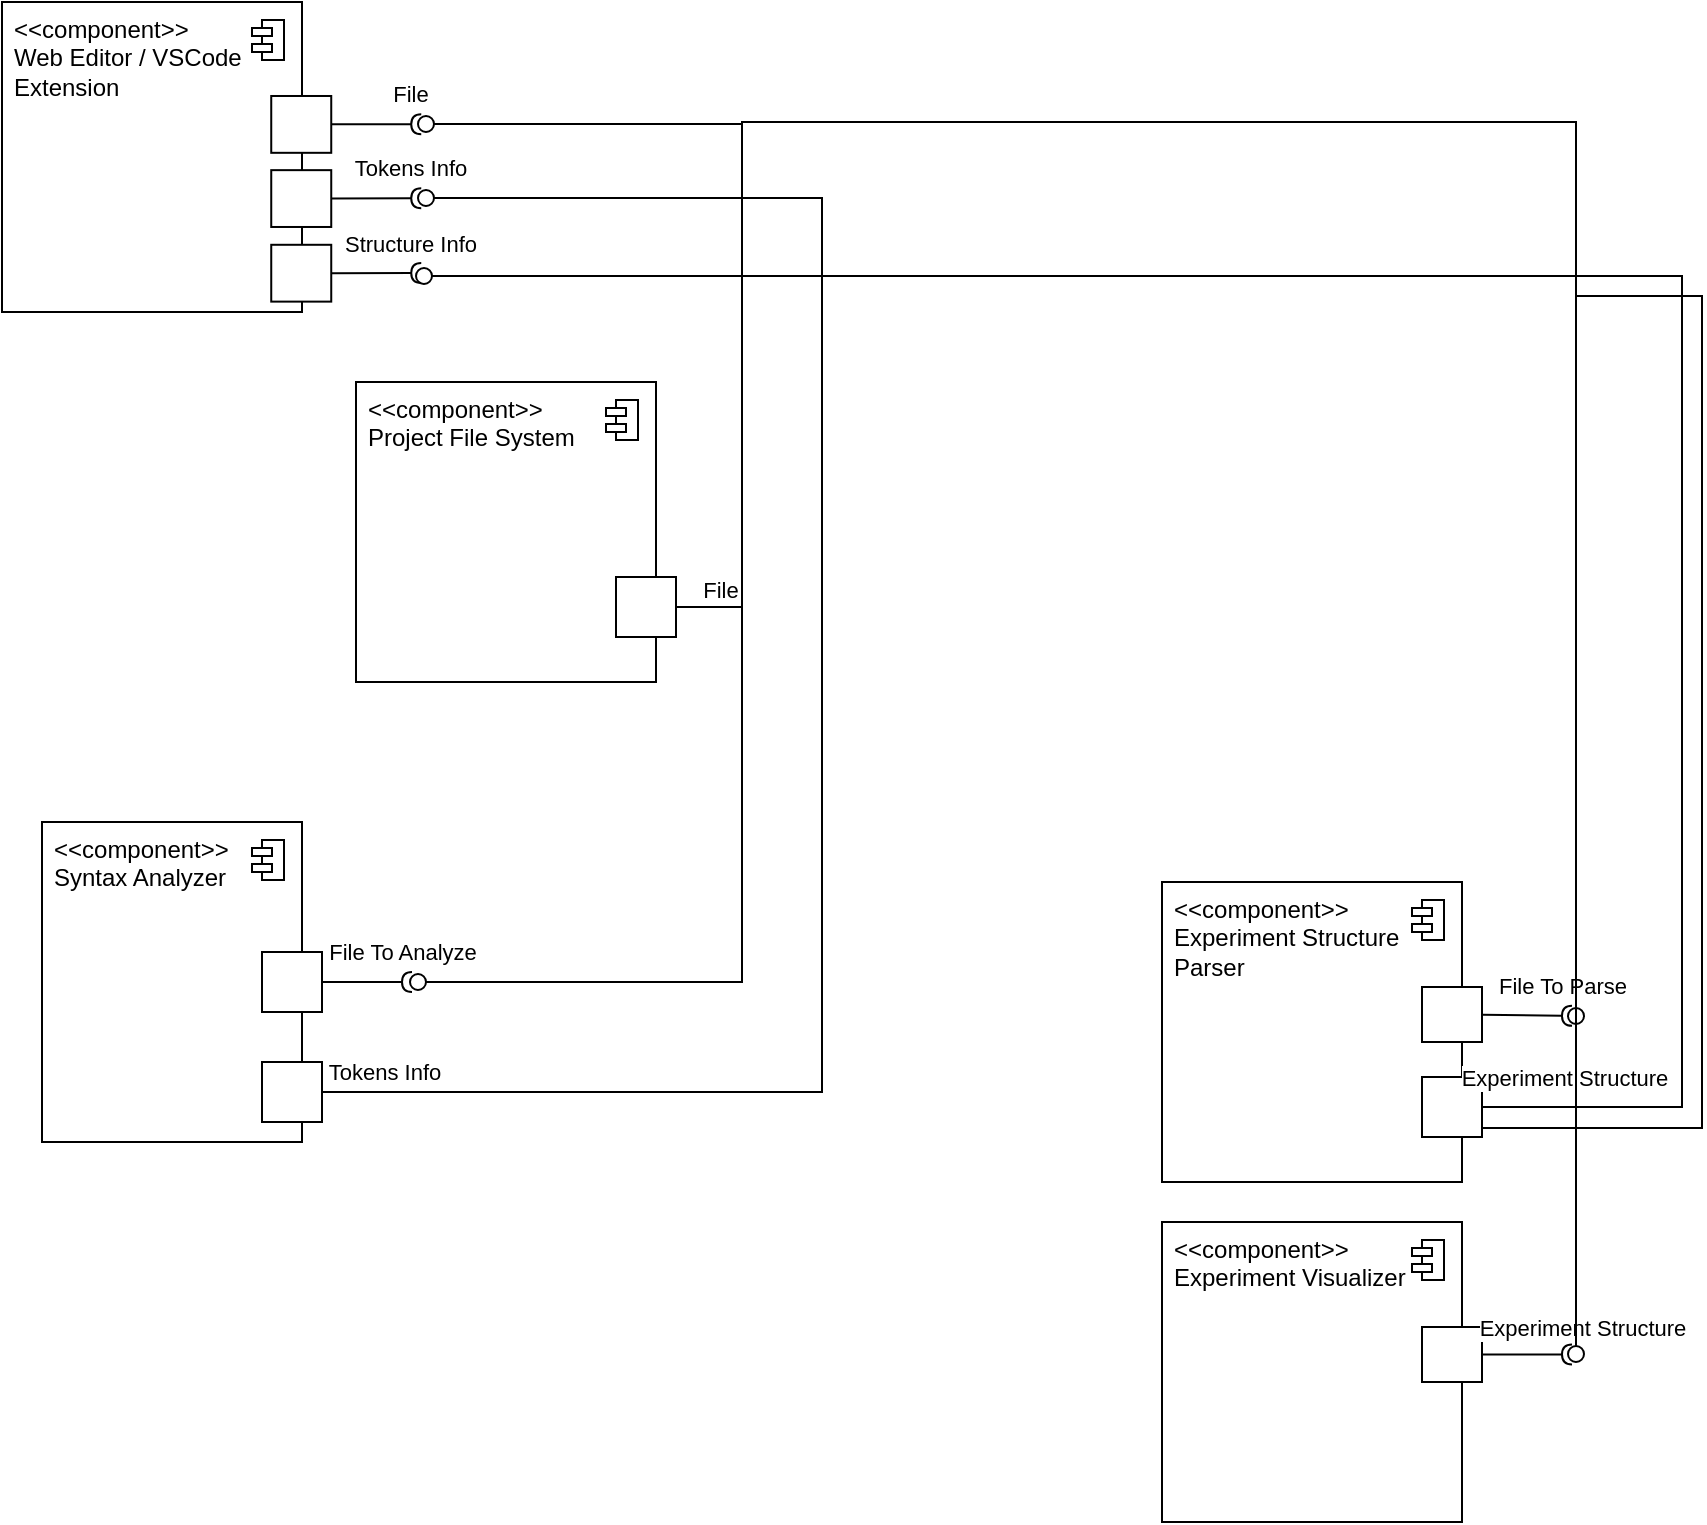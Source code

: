 <mxfile version="24.8.6" pages="2">
  <diagram name="Page-1" id="Rrq77-YBqYlY7ePWK9uO">
    <mxGraphModel grid="1" page="1" gridSize="10" guides="1" tooltips="1" connect="1" arrows="1" fold="1" pageScale="1" pageWidth="827" pageHeight="1169" math="0" shadow="0">
      <root>
        <mxCell id="0" />
        <mxCell id="1" parent="0" />
        <mxCell id="QbSMFWVIE9MtOS3FwXWx-2" value="&#xa;" style="fontStyle=1;align=center;verticalAlign=top;childLayout=stackLayout;horizontal=1;horizontalStack=0;resizeParent=1;resizeParentMax=0;resizeLast=0;marginBottom=0;container=0;" vertex="1" parent="1">
          <mxGeometry x="-570" y="220" width="130" height="160" as="geometry" />
        </mxCell>
        <mxCell id="QbSMFWVIE9MtOS3FwXWx-11" value="" style="html=1;rounded=0;" vertex="1" parent="1">
          <mxGeometry x="-460" y="285" width="30" height="30" as="geometry" />
        </mxCell>
        <mxCell id="QbSMFWVIE9MtOS3FwXWx-12" value="" style="endArrow=none;html=1;rounded=0;align=center;verticalAlign=top;endFill=0;labelBackgroundColor=none;endSize=2;" edge="1" parent="1" source="QbSMFWVIE9MtOS3FwXWx-11" target="QbSMFWVIE9MtOS3FwXWx-13">
          <mxGeometry relative="1" as="geometry" />
        </mxCell>
        <mxCell id="QbSMFWVIE9MtOS3FwXWx-17" value="File To Analyze" style="edgeLabel;html=1;align=center;verticalAlign=middle;resizable=0;points=[];" connectable="0" vertex="1" parent="QbSMFWVIE9MtOS3FwXWx-12">
          <mxGeometry x="-0.13" relative="1" as="geometry">
            <mxPoint x="22" y="-15" as="offset" />
          </mxGeometry>
        </mxCell>
        <mxCell id="QbSMFWVIE9MtOS3FwXWx-13" value="" style="shape=requiredInterface;html=1;fontSize=11;align=center;fillColor=none;points=[];aspect=fixed;resizable=0;verticalAlign=bottom;labelPosition=center;verticalLabelPosition=top;flipH=1;" vertex="1" parent="1">
          <mxGeometry x="-390" y="295" width="5" height="10" as="geometry" />
        </mxCell>
        <mxCell id="QbSMFWVIE9MtOS3FwXWx-14" value="" style="html=1;rounded=0;" vertex="1" parent="1">
          <mxGeometry x="-460" y="340" width="30" height="30" as="geometry" />
        </mxCell>
        <mxCell id="QbSMFWVIE9MtOS3FwXWx-15" value="" style="endArrow=none;html=1;rounded=0;align=center;verticalAlign=top;endFill=0;labelBackgroundColor=none;endSize=2;edgeStyle=orthogonalEdgeStyle;" edge="1" parent="1" source="QbSMFWVIE9MtOS3FwXWx-14" target="QbSMFWVIE9MtOS3FwXWx-16">
          <mxGeometry relative="1" as="geometry">
            <Array as="points">
              <mxPoint x="-180" y="355" />
              <mxPoint x="-180" y="-92" />
            </Array>
          </mxGeometry>
        </mxCell>
        <mxCell id="QbSMFWVIE9MtOS3FwXWx-16" value="" style="ellipse;html=1;fontSize=11;align=center;fillColor=none;points=[];aspect=fixed;resizable=0;verticalAlign=bottom;labelPosition=center;verticalLabelPosition=top;flipH=1;" vertex="1" parent="1">
          <mxGeometry x="-382" y="-96" width="8" height="8" as="geometry" />
        </mxCell>
        <mxCell id="QbSMFWVIE9MtOS3FwXWx-18" value="Tokens Info" style="edgeLabel;html=1;align=center;verticalAlign=middle;resizable=0;points=[];" connectable="0" vertex="1" parent="1">
          <mxGeometry x="-390.001" y="285" as="geometry">
            <mxPoint x="-9" y="60" as="offset" />
          </mxGeometry>
        </mxCell>
        <mxCell id="QbSMFWVIE9MtOS3FwXWx-3" value="&amp;lt;&amp;lt;component&amp;gt;&amp;gt;&lt;div&gt;Syntax Analyzer&lt;/div&gt;" style="html=1;align=left;spacingLeft=4;verticalAlign=top;strokeColor=none;fillColor=none;whiteSpace=wrap;" vertex="1" parent="1">
          <mxGeometry x="-570" y="220" width="130" height="40" as="geometry" />
        </mxCell>
        <mxCell id="QbSMFWVIE9MtOS3FwXWx-4" value="" style="shape=module;jettyWidth=10;jettyHeight=4;" vertex="1" parent="QbSMFWVIE9MtOS3FwXWx-3">
          <mxGeometry x="1" width="16" height="20" relative="1" as="geometry">
            <mxPoint x="-25" y="9" as="offset" />
          </mxGeometry>
        </mxCell>
        <mxCell id="QbSMFWVIE9MtOS3FwXWx-31" value="" style="group" connectable="0" vertex="1" parent="1">
          <mxGeometry x="-10" y="250" width="209.619" height="150" as="geometry" />
        </mxCell>
        <mxCell id="QbSMFWVIE9MtOS3FwXWx-20" value="&#xa;" style="fontStyle=1;align=center;verticalAlign=top;childLayout=stackLayout;horizontal=1;horizontalStack=0;resizeParent=1;resizeParentMax=0;resizeLast=0;marginBottom=0;container=0;" vertex="1" parent="QbSMFWVIE9MtOS3FwXWx-31">
          <mxGeometry width="150" height="150" as="geometry" />
        </mxCell>
        <mxCell id="QbSMFWVIE9MtOS3FwXWx-29" value="&amp;lt;&amp;lt;component&amp;gt;&amp;gt;&lt;div&gt;Experiment Structure Parser&amp;nbsp;&lt;/div&gt;" style="html=1;align=left;spacingLeft=4;verticalAlign=top;strokeColor=none;fillColor=none;whiteSpace=wrap;" vertex="1" parent="QbSMFWVIE9MtOS3FwXWx-31">
          <mxGeometry width="150" height="37.5" as="geometry" />
        </mxCell>
        <mxCell id="QbSMFWVIE9MtOS3FwXWx-30" value="" style="shape=module;jettyWidth=10;jettyHeight=4;" vertex="1" parent="QbSMFWVIE9MtOS3FwXWx-29">
          <mxGeometry x="1" width="16" height="20" relative="1" as="geometry">
            <mxPoint x="-25" y="9" as="offset" />
          </mxGeometry>
        </mxCell>
        <mxCell id="QbSMFWVIE9MtOS3FwXWx-21" value="" style="html=1;rounded=0;" vertex="1" parent="QbSMFWVIE9MtOS3FwXWx-31">
          <mxGeometry x="130" y="52.5" width="30" height="27.5" as="geometry" />
        </mxCell>
        <mxCell id="QbSMFWVIE9MtOS3FwXWx-25" value="" style="html=1;rounded=0;" vertex="1" parent="QbSMFWVIE9MtOS3FwXWx-31">
          <mxGeometry x="130" y="97.5" width="30" height="30" as="geometry" />
        </mxCell>
        <mxCell id="QbSMFWVIE9MtOS3FwXWx-28" value="Experiment Structure" style="edgeLabel;html=1;align=center;verticalAlign=middle;resizable=0;points=[];" connectable="0" vertex="1" parent="QbSMFWVIE9MtOS3FwXWx-31">
          <mxGeometry x="209.619" y="37.5" as="geometry">
            <mxPoint x="-9" y="60" as="offset" />
          </mxGeometry>
        </mxCell>
        <mxCell id="QbSMFWVIE9MtOS3FwXWx-22" value="" style="endArrow=none;html=1;rounded=0;align=center;verticalAlign=top;endFill=0;labelBackgroundColor=none;endSize=2;" edge="1" parent="1" source="QbSMFWVIE9MtOS3FwXWx-21" target="QbSMFWVIE9MtOS3FwXWx-24">
          <mxGeometry relative="1" as="geometry" />
        </mxCell>
        <mxCell id="QbSMFWVIE9MtOS3FwXWx-23" value="File To Parse" style="edgeLabel;html=1;align=center;verticalAlign=middle;resizable=0;points=[];" connectable="0" vertex="1" parent="QbSMFWVIE9MtOS3FwXWx-22">
          <mxGeometry x="-0.13" relative="1" as="geometry">
            <mxPoint x="22" y="-15" as="offset" />
          </mxGeometry>
        </mxCell>
        <mxCell id="QbSMFWVIE9MtOS3FwXWx-24" value="" style="shape=requiredInterface;html=1;fontSize=11;align=center;fillColor=none;points=[];aspect=fixed;resizable=0;verticalAlign=bottom;labelPosition=center;verticalLabelPosition=top;flipH=1;" vertex="1" parent="1">
          <mxGeometry x="190" y="311.91" width="5" height="10" as="geometry" />
        </mxCell>
        <mxCell id="QbSMFWVIE9MtOS3FwXWx-32" value="" style="group" connectable="0" vertex="1" parent="1">
          <mxGeometry x="-413" width="209.619" height="150" as="geometry" />
        </mxCell>
        <mxCell id="QbSMFWVIE9MtOS3FwXWx-33" value="&#xa;" style="fontStyle=1;align=center;verticalAlign=top;childLayout=stackLayout;horizontal=1;horizontalStack=0;resizeParent=1;resizeParentMax=0;resizeLast=0;marginBottom=0;container=0;" vertex="1" parent="QbSMFWVIE9MtOS3FwXWx-32">
          <mxGeometry width="150" height="150" as="geometry" />
        </mxCell>
        <mxCell id="QbSMFWVIE9MtOS3FwXWx-34" value="&amp;lt;&amp;lt;component&amp;gt;&amp;gt;&lt;div&gt;Project File System&amp;nbsp;&lt;/div&gt;" style="html=1;align=left;spacingLeft=4;verticalAlign=top;strokeColor=none;fillColor=none;whiteSpace=wrap;" vertex="1" parent="QbSMFWVIE9MtOS3FwXWx-32">
          <mxGeometry width="150" height="37.5" as="geometry" />
        </mxCell>
        <mxCell id="QbSMFWVIE9MtOS3FwXWx-35" value="" style="shape=module;jettyWidth=10;jettyHeight=4;" vertex="1" parent="QbSMFWVIE9MtOS3FwXWx-34">
          <mxGeometry x="1" width="16" height="20" relative="1" as="geometry">
            <mxPoint x="-25" y="9" as="offset" />
          </mxGeometry>
        </mxCell>
        <mxCell id="QbSMFWVIE9MtOS3FwXWx-37" value="" style="html=1;rounded=0;" vertex="1" parent="QbSMFWVIE9MtOS3FwXWx-32">
          <mxGeometry x="130" y="97.5" width="30" height="30" as="geometry" />
        </mxCell>
        <mxCell id="QbSMFWVIE9MtOS3FwXWx-38" value="File" style="edgeLabel;html=1;align=center;verticalAlign=middle;resizable=0;points=[];" connectable="0" vertex="1" parent="QbSMFWVIE9MtOS3FwXWx-32">
          <mxGeometry x="209.619" y="37.5" as="geometry">
            <mxPoint x="-28" y="66" as="offset" />
          </mxGeometry>
        </mxCell>
        <mxCell id="QbSMFWVIE9MtOS3FwXWx-39" value="" style="ellipse;html=1;fontSize=11;align=center;fillColor=none;points=[];aspect=fixed;resizable=0;verticalAlign=bottom;labelPosition=center;verticalLabelPosition=top;flipH=1;" vertex="1" parent="1">
          <mxGeometry x="-386" y="296" width="8" height="8" as="geometry" />
        </mxCell>
        <mxCell id="QbSMFWVIE9MtOS3FwXWx-40" value="" style="endArrow=none;html=1;rounded=0;align=center;verticalAlign=top;endFill=0;labelBackgroundColor=none;endSize=2;edgeStyle=orthogonalEdgeStyle;" edge="1" parent="1" source="QbSMFWVIE9MtOS3FwXWx-37" target="QbSMFWVIE9MtOS3FwXWx-39">
          <mxGeometry relative="1" as="geometry">
            <Array as="points">
              <mxPoint x="-220" y="113" />
              <mxPoint x="-220" y="300" />
            </Array>
          </mxGeometry>
        </mxCell>
        <mxCell id="QbSMFWVIE9MtOS3FwXWx-44" value="" style="group" connectable="0" vertex="1" parent="1">
          <mxGeometry x="-590" y="-160" width="209.62" height="155" as="geometry" />
        </mxCell>
        <mxCell id="QbSMFWVIE9MtOS3FwXWx-45" value="&#xa;" style="fontStyle=1;align=center;verticalAlign=top;childLayout=stackLayout;horizontal=1;horizontalStack=0;resizeParent=1;resizeParentMax=0;resizeLast=0;marginBottom=0;container=0;" vertex="1" parent="QbSMFWVIE9MtOS3FwXWx-44">
          <mxGeometry y="-30" width="150" height="155.0" as="geometry" />
        </mxCell>
        <mxCell id="QbSMFWVIE9MtOS3FwXWx-46" value="&amp;lt;&amp;lt;component&amp;gt;&amp;gt;&lt;div&gt;Web Editor / VSCode Extension&amp;nbsp;&lt;/div&gt;" style="html=1;align=left;spacingLeft=4;verticalAlign=top;strokeColor=none;fillColor=none;whiteSpace=wrap;" vertex="1" parent="QbSMFWVIE9MtOS3FwXWx-44">
          <mxGeometry y="-30" width="150" height="38.75" as="geometry" />
        </mxCell>
        <mxCell id="QbSMFWVIE9MtOS3FwXWx-47" value="" style="shape=module;jettyWidth=10;jettyHeight=4;" vertex="1" parent="QbSMFWVIE9MtOS3FwXWx-46">
          <mxGeometry x="1" width="16" height="20" relative="1" as="geometry">
            <mxPoint x="-25" y="9" as="offset" />
          </mxGeometry>
        </mxCell>
        <mxCell id="QbSMFWVIE9MtOS3FwXWx-54" value="" style="html=1;rounded=0;" vertex="1" parent="QbSMFWVIE9MtOS3FwXWx-44">
          <mxGeometry x="134.62" y="16.997" width="30" height="28.417" as="geometry" />
        </mxCell>
        <mxCell id="QbSMFWVIE9MtOS3FwXWx-55" value="" style="endArrow=none;html=1;rounded=0;align=center;verticalAlign=top;endFill=0;labelBackgroundColor=none;endSize=2;" edge="1" parent="QbSMFWVIE9MtOS3FwXWx-44" source="QbSMFWVIE9MtOS3FwXWx-54" target="QbSMFWVIE9MtOS3FwXWx-57">
          <mxGeometry relative="1" as="geometry" />
        </mxCell>
        <mxCell id="QbSMFWVIE9MtOS3FwXWx-56" value="File" style="edgeLabel;html=1;align=center;verticalAlign=middle;resizable=0;points=[];" connectable="0" vertex="1" parent="QbSMFWVIE9MtOS3FwXWx-55">
          <mxGeometry x="-0.13" relative="1" as="geometry">
            <mxPoint x="22" y="-15" as="offset" />
          </mxGeometry>
        </mxCell>
        <mxCell id="QbSMFWVIE9MtOS3FwXWx-57" value="" style="shape=requiredInterface;html=1;fontSize=11;align=center;fillColor=none;points=[];aspect=fixed;resizable=0;verticalAlign=bottom;labelPosition=center;verticalLabelPosition=top;flipH=1;" vertex="1" parent="QbSMFWVIE9MtOS3FwXWx-44">
          <mxGeometry x="204.62" y="26.08" width="5" height="10" as="geometry" />
        </mxCell>
        <mxCell id="QbSMFWVIE9MtOS3FwXWx-61" value="" style="html=1;rounded=0;" vertex="1" parent="QbSMFWVIE9MtOS3FwXWx-44">
          <mxGeometry x="134.62" y="54.073" width="30" height="28.417" as="geometry" />
        </mxCell>
        <mxCell id="QbSMFWVIE9MtOS3FwXWx-62" value="" style="endArrow=none;html=1;rounded=0;align=center;verticalAlign=top;endFill=0;labelBackgroundColor=none;endSize=2;" edge="1" parent="QbSMFWVIE9MtOS3FwXWx-44" source="QbSMFWVIE9MtOS3FwXWx-61" target="QbSMFWVIE9MtOS3FwXWx-64">
          <mxGeometry relative="1" as="geometry" />
        </mxCell>
        <mxCell id="QbSMFWVIE9MtOS3FwXWx-63" value="Tokens Info" style="edgeLabel;html=1;align=center;verticalAlign=middle;resizable=0;points=[];" connectable="0" vertex="1" parent="QbSMFWVIE9MtOS3FwXWx-62">
          <mxGeometry x="-0.13" relative="1" as="geometry">
            <mxPoint x="22" y="-15" as="offset" />
          </mxGeometry>
        </mxCell>
        <mxCell id="QbSMFWVIE9MtOS3FwXWx-64" value="" style="shape=requiredInterface;html=1;fontSize=11;align=center;fillColor=none;points=[];aspect=fixed;resizable=0;verticalAlign=bottom;labelPosition=center;verticalLabelPosition=top;flipH=1;" vertex="1" parent="QbSMFWVIE9MtOS3FwXWx-44">
          <mxGeometry x="204.62" y="63.156" width="5" height="10" as="geometry" />
        </mxCell>
        <mxCell id="QbSMFWVIE9MtOS3FwXWx-65" value="" style="html=1;rounded=0;" vertex="1" parent="QbSMFWVIE9MtOS3FwXWx-44">
          <mxGeometry x="134.62" y="91.397" width="30" height="28.417" as="geometry" />
        </mxCell>
        <mxCell id="QbSMFWVIE9MtOS3FwXWx-66" value="" style="endArrow=none;html=1;rounded=0;align=center;verticalAlign=top;endFill=0;labelBackgroundColor=none;endSize=2;" edge="1" parent="QbSMFWVIE9MtOS3FwXWx-44" source="QbSMFWVIE9MtOS3FwXWx-65" target="QbSMFWVIE9MtOS3FwXWx-68">
          <mxGeometry relative="1" as="geometry" />
        </mxCell>
        <mxCell id="QbSMFWVIE9MtOS3FwXWx-67" value="Structure Info" style="edgeLabel;html=1;align=center;verticalAlign=middle;resizable=0;points=[];" connectable="0" vertex="1" parent="QbSMFWVIE9MtOS3FwXWx-66">
          <mxGeometry x="-0.13" relative="1" as="geometry">
            <mxPoint x="22" y="-15" as="offset" />
          </mxGeometry>
        </mxCell>
        <mxCell id="QbSMFWVIE9MtOS3FwXWx-68" value="" style="shape=requiredInterface;html=1;fontSize=11;align=center;fillColor=none;points=[];aspect=fixed;resizable=0;verticalAlign=bottom;labelPosition=center;verticalLabelPosition=top;flipH=1;" vertex="1" parent="QbSMFWVIE9MtOS3FwXWx-44">
          <mxGeometry x="204.62" y="100.48" width="5" height="10" as="geometry" />
        </mxCell>
        <mxCell id="QbSMFWVIE9MtOS3FwXWx-70" value="" style="ellipse;html=1;fontSize=11;align=center;fillColor=none;points=[];aspect=fixed;resizable=0;verticalAlign=bottom;labelPosition=center;verticalLabelPosition=top;flipH=1;" vertex="1" parent="1">
          <mxGeometry x="-382" y="-133" width="8" height="8" as="geometry" />
        </mxCell>
        <mxCell id="QbSMFWVIE9MtOS3FwXWx-71" value="" style="endArrow=none;html=1;rounded=0;align=center;verticalAlign=top;endFill=0;labelBackgroundColor=none;endSize=2;edgeStyle=orthogonalEdgeStyle;exitX=1;exitY=0.5;exitDx=0;exitDy=0;" edge="1" parent="1" source="QbSMFWVIE9MtOS3FwXWx-37" target="QbSMFWVIE9MtOS3FwXWx-70">
          <mxGeometry relative="1" as="geometry">
            <mxPoint x="-243" y="123" as="sourcePoint" />
            <Array as="points">
              <mxPoint x="-220" y="113" />
              <mxPoint x="-220" y="-129" />
            </Array>
          </mxGeometry>
        </mxCell>
        <mxCell id="QbSMFWVIE9MtOS3FwXWx-72" value="" style="ellipse;html=1;fontSize=11;align=center;fillColor=none;points=[];aspect=fixed;resizable=0;verticalAlign=bottom;labelPosition=center;verticalLabelPosition=top;flipH=1;" vertex="1" parent="1">
          <mxGeometry x="193" y="313" width="8" height="8" as="geometry" />
        </mxCell>
        <mxCell id="QbSMFWVIE9MtOS3FwXWx-73" value="" style="endArrow=none;html=1;rounded=0;align=center;verticalAlign=top;endFill=0;labelBackgroundColor=none;endSize=2;edgeStyle=orthogonalEdgeStyle;exitX=1;exitY=0.5;exitDx=0;exitDy=0;" edge="1" parent="1" source="QbSMFWVIE9MtOS3FwXWx-37" target="QbSMFWVIE9MtOS3FwXWx-72">
          <mxGeometry relative="1" as="geometry">
            <mxPoint x="-243" y="123" as="sourcePoint" />
            <Array as="points">
              <mxPoint x="-220" y="113" />
              <mxPoint x="-220" y="-130" />
              <mxPoint x="197" y="-130" />
            </Array>
          </mxGeometry>
        </mxCell>
        <mxCell id="QbSMFWVIE9MtOS3FwXWx-27" value="" style="ellipse;html=1;fontSize=11;align=center;fillColor=none;points=[];aspect=fixed;resizable=0;verticalAlign=bottom;labelPosition=center;verticalLabelPosition=top;flipH=1;" vertex="1" parent="1">
          <mxGeometry x="-383" y="-57" width="8" height="8" as="geometry" />
        </mxCell>
        <mxCell id="QbSMFWVIE9MtOS3FwXWx-26" value="" style="endArrow=none;html=1;rounded=0;align=center;verticalAlign=top;endFill=0;labelBackgroundColor=none;endSize=2;edgeStyle=orthogonalEdgeStyle;" edge="1" parent="1" source="QbSMFWVIE9MtOS3FwXWx-25" target="QbSMFWVIE9MtOS3FwXWx-27">
          <mxGeometry relative="1" as="geometry">
            <Array as="points">
              <mxPoint x="250" y="363" />
              <mxPoint x="250" y="-53" />
            </Array>
          </mxGeometry>
        </mxCell>
        <mxCell id="QbSMFWVIE9MtOS3FwXWx-74" value="" style="group" connectable="0" vertex="1" parent="1">
          <mxGeometry x="-10" y="420" width="209.619" height="150" as="geometry" />
        </mxCell>
        <mxCell id="QbSMFWVIE9MtOS3FwXWx-75" value="&#xa;" style="fontStyle=1;align=center;verticalAlign=top;childLayout=stackLayout;horizontal=1;horizontalStack=0;resizeParent=1;resizeParentMax=0;resizeLast=0;marginBottom=0;container=0;" vertex="1" parent="QbSMFWVIE9MtOS3FwXWx-74">
          <mxGeometry width="150" height="150" as="geometry" />
        </mxCell>
        <mxCell id="QbSMFWVIE9MtOS3FwXWx-76" value="&amp;lt;&amp;lt;component&amp;gt;&amp;gt;&lt;div&gt;Experiment Visualizer&lt;/div&gt;" style="html=1;align=left;spacingLeft=4;verticalAlign=top;strokeColor=none;fillColor=none;whiteSpace=wrap;" vertex="1" parent="QbSMFWVIE9MtOS3FwXWx-74">
          <mxGeometry width="150" height="37.5" as="geometry" />
        </mxCell>
        <mxCell id="QbSMFWVIE9MtOS3FwXWx-77" value="" style="shape=module;jettyWidth=10;jettyHeight=4;" vertex="1" parent="QbSMFWVIE9MtOS3FwXWx-76">
          <mxGeometry x="1" width="16" height="20" relative="1" as="geometry">
            <mxPoint x="-25" y="9" as="offset" />
          </mxGeometry>
        </mxCell>
        <mxCell id="QbSMFWVIE9MtOS3FwXWx-78" value="" style="html=1;rounded=0;" vertex="1" parent="QbSMFWVIE9MtOS3FwXWx-74">
          <mxGeometry x="130" y="52.5" width="30" height="27.5" as="geometry" />
        </mxCell>
        <mxCell id="QbSMFWVIE9MtOS3FwXWx-81" value="" style="endArrow=none;html=1;rounded=0;align=center;verticalAlign=top;endFill=0;labelBackgroundColor=none;endSize=2;" edge="1" parent="QbSMFWVIE9MtOS3FwXWx-74" source="QbSMFWVIE9MtOS3FwXWx-78" target="QbSMFWVIE9MtOS3FwXWx-83">
          <mxGeometry relative="1" as="geometry">
            <mxPoint x="160" y="65.34" as="sourcePoint" />
          </mxGeometry>
        </mxCell>
        <mxCell id="QbSMFWVIE9MtOS3FwXWx-82" value="Experiment Structure" style="edgeLabel;html=1;align=center;verticalAlign=middle;resizable=0;points=[];" connectable="0" vertex="1" parent="QbSMFWVIE9MtOS3FwXWx-81">
          <mxGeometry x="-0.13" relative="1" as="geometry">
            <mxPoint x="32" y="-14" as="offset" />
          </mxGeometry>
        </mxCell>
        <mxCell id="QbSMFWVIE9MtOS3FwXWx-83" value="" style="shape=requiredInterface;html=1;fontSize=11;align=center;fillColor=none;points=[];aspect=fixed;resizable=0;verticalAlign=bottom;labelPosition=center;verticalLabelPosition=top;flipH=1;" vertex="1" parent="QbSMFWVIE9MtOS3FwXWx-74">
          <mxGeometry x="200" y="61.25" width="5" height="10" as="geometry" />
        </mxCell>
        <mxCell id="QbSMFWVIE9MtOS3FwXWx-84" value="" style="ellipse;html=1;fontSize=11;align=center;fillColor=none;points=[];aspect=fixed;resizable=0;verticalAlign=bottom;labelPosition=center;verticalLabelPosition=top;flipH=1;" vertex="1" parent="1">
          <mxGeometry x="193" y="482" width="8" height="8" as="geometry" />
        </mxCell>
        <mxCell id="QbSMFWVIE9MtOS3FwXWx-85" value="" style="endArrow=none;html=1;rounded=0;align=center;verticalAlign=top;endFill=0;labelBackgroundColor=none;endSize=2;edgeStyle=orthogonalEdgeStyle;" edge="1" parent="1" target="QbSMFWVIE9MtOS3FwXWx-84">
          <mxGeometry relative="1" as="geometry">
            <mxPoint x="150" y="373" as="sourcePoint" />
            <Array as="points">
              <mxPoint x="260" y="373" />
              <mxPoint x="260" y="-43" />
            </Array>
          </mxGeometry>
        </mxCell>
      </root>
    </mxGraphModel>
  </diagram>
  <diagram id="zKuhnS_NtwGqR-aXhIov" name="Visualizer">
    <mxGraphModel grid="1" page="1" gridSize="10" guides="1" tooltips="1" connect="1" arrows="1" fold="1" pageScale="1" pageWidth="827" pageHeight="1169" math="0" shadow="0">
      <root>
        <mxCell id="0" />
        <mxCell id="1" parent="0" />
        <mxCell id="vsata64DA0H3vXPAh8gc-12" value="" style="group" connectable="0" vertex="1" parent="1">
          <mxGeometry x="309" y="-980" width="209.619" height="150" as="geometry" />
        </mxCell>
        <mxCell id="vsata64DA0H3vXPAh8gc-13" value="&#xa;" style="fontStyle=1;align=center;verticalAlign=top;childLayout=stackLayout;horizontal=1;horizontalStack=0;resizeParent=1;resizeParentMax=0;resizeLast=0;marginBottom=0;container=0;" vertex="1" parent="vsata64DA0H3vXPAh8gc-12">
          <mxGeometry width="150" height="150" as="geometry" />
        </mxCell>
        <mxCell id="vsata64DA0H3vXPAh8gc-14" value="&amp;lt;&amp;lt;component&amp;gt;&amp;gt;&lt;div&gt;Experiment Structure Parser&amp;nbsp;&lt;/div&gt;" style="html=1;align=left;spacingLeft=4;verticalAlign=top;strokeColor=none;fillColor=none;whiteSpace=wrap;" vertex="1" parent="vsata64DA0H3vXPAh8gc-12">
          <mxGeometry width="150" height="37.5" as="geometry" />
        </mxCell>
        <mxCell id="vsata64DA0H3vXPAh8gc-15" value="" style="shape=module;jettyWidth=10;jettyHeight=4;" vertex="1" parent="vsata64DA0H3vXPAh8gc-14">
          <mxGeometry x="1" width="16" height="20" relative="1" as="geometry">
            <mxPoint x="-25" y="9" as="offset" />
          </mxGeometry>
        </mxCell>
        <mxCell id="vsata64DA0H3vXPAh8gc-16" value="" style="html=1;rounded=0;" vertex="1" parent="vsata64DA0H3vXPAh8gc-12">
          <mxGeometry x="130" y="52.5" width="30" height="27.5" as="geometry" />
        </mxCell>
        <mxCell id="vsata64DA0H3vXPAh8gc-17" value="" style="html=1;rounded=0;" vertex="1" parent="vsata64DA0H3vXPAh8gc-12">
          <mxGeometry x="130" y="97.5" width="30" height="30" as="geometry" />
        </mxCell>
        <mxCell id="vsata64DA0H3vXPAh8gc-19" value="" style="endArrow=none;html=1;rounded=0;align=center;verticalAlign=top;endFill=0;labelBackgroundColor=none;endSize=2;" edge="1" parent="1" source="vsata64DA0H3vXPAh8gc-16" target="vsata64DA0H3vXPAh8gc-21">
          <mxGeometry relative="1" as="geometry" />
        </mxCell>
        <mxCell id="vsata64DA0H3vXPAh8gc-20" value="File To Parse" style="edgeLabel;html=1;align=center;verticalAlign=middle;resizable=0;points=[];" connectable="0" vertex="1" parent="vsata64DA0H3vXPAh8gc-19">
          <mxGeometry x="-0.13" relative="1" as="geometry">
            <mxPoint x="22" y="-15" as="offset" />
          </mxGeometry>
        </mxCell>
        <mxCell id="vsata64DA0H3vXPAh8gc-21" value="" style="shape=requiredInterface;html=1;fontSize=11;align=center;fillColor=none;points=[];aspect=fixed;resizable=0;verticalAlign=bottom;labelPosition=center;verticalLabelPosition=top;flipH=1;" vertex="1" parent="1">
          <mxGeometry x="529" y="-918.09" width="5" height="10" as="geometry" />
        </mxCell>
        <mxCell id="vsata64DA0H3vXPAh8gc-30" value="" style="group" connectable="0" vertex="1" parent="1">
          <mxGeometry x="239" y="-1130" width="212.12" height="155" as="geometry" />
        </mxCell>
        <mxCell id="vsata64DA0H3vXPAh8gc-31" value="&#xa;" style="fontStyle=1;align=center;verticalAlign=top;childLayout=stackLayout;horizontal=1;horizontalStack=0;resizeParent=1;resizeParentMax=0;resizeLast=0;marginBottom=0;container=0;" vertex="1" parent="vsata64DA0H3vXPAh8gc-30">
          <mxGeometry y="-30" width="150" height="155.0" as="geometry" />
        </mxCell>
        <mxCell id="vsata64DA0H3vXPAh8gc-32" value="&amp;lt;&amp;lt;component&amp;gt;&amp;gt;&lt;div&gt;Web Editor / VSCode Extension&amp;nbsp;&lt;/div&gt;" style="html=1;align=left;spacingLeft=4;verticalAlign=top;strokeColor=none;fillColor=none;whiteSpace=wrap;" vertex="1" parent="vsata64DA0H3vXPAh8gc-30">
          <mxGeometry y="-30" width="150" height="38.75" as="geometry" />
        </mxCell>
        <mxCell id="vsata64DA0H3vXPAh8gc-33" value="" style="shape=module;jettyWidth=10;jettyHeight=4;" vertex="1" parent="vsata64DA0H3vXPAh8gc-32">
          <mxGeometry x="1" width="16" height="20" relative="1" as="geometry">
            <mxPoint x="-25" y="9" as="offset" />
          </mxGeometry>
        </mxCell>
        <mxCell id="vsata64DA0H3vXPAh8gc-34" value="" style="html=1;rounded=0;" vertex="1" parent="vsata64DA0H3vXPAh8gc-30">
          <mxGeometry x="134.62" y="16.997" width="30" height="28.417" as="geometry" />
        </mxCell>
        <mxCell id="vsata64DA0H3vXPAh8gc-35" value="" style="endArrow=none;html=1;rounded=0;align=center;verticalAlign=top;endFill=0;labelBackgroundColor=none;endSize=2;" edge="1" parent="vsata64DA0H3vXPAh8gc-30" source="vsata64DA0H3vXPAh8gc-34" target="vsata64DA0H3vXPAh8gc-37">
          <mxGeometry relative="1" as="geometry" />
        </mxCell>
        <mxCell id="vsata64DA0H3vXPAh8gc-36" value="File" style="edgeLabel;html=1;align=center;verticalAlign=middle;resizable=0;points=[];" connectable="0" vertex="1" parent="vsata64DA0H3vXPAh8gc-35">
          <mxGeometry x="-0.13" relative="1" as="geometry">
            <mxPoint x="22" y="-15" as="offset" />
          </mxGeometry>
        </mxCell>
        <mxCell id="vsata64DA0H3vXPAh8gc-37" value="" style="shape=requiredInterface;html=1;fontSize=11;align=center;fillColor=none;points=[];aspect=fixed;resizable=0;verticalAlign=bottom;labelPosition=center;verticalLabelPosition=top;flipH=1;" vertex="1" parent="vsata64DA0H3vXPAh8gc-30">
          <mxGeometry x="204.62" y="26.08" width="5" height="10" as="geometry" />
        </mxCell>
        <mxCell id="vsata64DA0H3vXPAh8gc-42" value="" style="html=1;rounded=0;" vertex="1" parent="vsata64DA0H3vXPAh8gc-30">
          <mxGeometry x="134.62" y="69.997" width="30" height="28.417" as="geometry" />
        </mxCell>
        <mxCell id="vsata64DA0H3vXPAh8gc-43" value="" style="endArrow=none;html=1;rounded=0;align=center;verticalAlign=top;endFill=0;labelBackgroundColor=none;endSize=2;" edge="1" parent="vsata64DA0H3vXPAh8gc-30">
          <mxGeometry relative="1" as="geometry">
            <mxPoint x="164.62" y="84.212" as="sourcePoint" />
            <mxPoint x="204.62" y="84.126" as="targetPoint" />
          </mxGeometry>
        </mxCell>
        <mxCell id="vsata64DA0H3vXPAh8gc-44" value="Structure Info" style="edgeLabel;html=1;align=center;verticalAlign=middle;resizable=0;points=[];" connectable="0" vertex="1" parent="vsata64DA0H3vXPAh8gc-43">
          <mxGeometry x="-0.13" relative="1" as="geometry">
            <mxPoint x="22" y="-15" as="offset" />
          </mxGeometry>
        </mxCell>
        <mxCell id="vsata64DA0H3vXPAh8gc-50" value="" style="ellipse;html=1;fontSize=11;align=center;fillColor=none;points=[];aspect=fixed;resizable=0;verticalAlign=bottom;labelPosition=center;verticalLabelPosition=top;flipH=1;" vertex="1" parent="vsata64DA0H3vXPAh8gc-30">
          <mxGeometry x="206.62" y="80.2" width="8" height="8" as="geometry" />
        </mxCell>
        <mxCell id="vsata64DA0H3vXPAh8gc-45" value="" style="shape=requiredInterface;html=1;fontSize=11;align=center;fillColor=none;points=[];aspect=fixed;resizable=0;verticalAlign=bottom;labelPosition=center;verticalLabelPosition=top;flipH=1;" vertex="1" parent="vsata64DA0H3vXPAh8gc-30">
          <mxGeometry x="204.62" y="79.2" width="5" height="10" as="geometry" />
        </mxCell>
        <mxCell id="vsata64DA0H3vXPAh8gc-46" value="" style="ellipse;html=1;fontSize=11;align=center;fillColor=none;points=[];aspect=fixed;resizable=0;verticalAlign=bottom;labelPosition=center;verticalLabelPosition=top;flipH=1;" vertex="1" parent="1">
          <mxGeometry x="447" y="-1103" width="8" height="8" as="geometry" />
        </mxCell>
        <mxCell id="vsata64DA0H3vXPAh8gc-48" value="" style="ellipse;html=1;fontSize=11;align=center;fillColor=none;points=[];aspect=fixed;resizable=0;verticalAlign=bottom;labelPosition=center;verticalLabelPosition=top;flipH=1;" vertex="1" parent="1">
          <mxGeometry x="532" y="-917" width="8" height="8" as="geometry" />
        </mxCell>
        <mxCell id="vsata64DA0H3vXPAh8gc-51" value="" style="endArrow=none;html=1;rounded=0;align=center;verticalAlign=top;endFill=0;labelBackgroundColor=none;endSize=2;edgeStyle=orthogonalEdgeStyle;entryX=-0.01;entryY=0.515;entryDx=0;entryDy=0;entryPerimeter=0;exitX=1;exitY=0.5;exitDx=0;exitDy=0;" edge="1" parent="1" source="vsata64DA0H3vXPAh8gc-17" target="vsata64DA0H3vXPAh8gc-50">
          <mxGeometry relative="1" as="geometry">
            <Array as="points">
              <mxPoint x="599" y="-867" />
              <mxPoint x="599" y="-1046" />
            </Array>
            <mxPoint x="499.2" y="-867.498" as="sourcePoint" />
            <mxPoint x="463.804" y="-1094.464" as="targetPoint" />
          </mxGeometry>
        </mxCell>
        <mxCell id="vsata64DA0H3vXPAh8gc-52" value="" style="group" connectable="0" vertex="1" parent="1">
          <mxGeometry x="81.38" y="-710" width="209.619" height="150" as="geometry" />
        </mxCell>
        <mxCell id="vsata64DA0H3vXPAh8gc-53" value="&#xa;" style="fontStyle=1;align=center;verticalAlign=top;childLayout=stackLayout;horizontal=1;horizontalStack=0;resizeParent=1;resizeParentMax=0;resizeLast=0;marginBottom=0;container=0;" vertex="1" parent="vsata64DA0H3vXPAh8gc-52">
          <mxGeometry width="150" height="150" as="geometry" />
        </mxCell>
        <mxCell id="vsata64DA0H3vXPAh8gc-54" value="&amp;lt;&amp;lt;component&amp;gt;&amp;gt;&lt;div&gt;Experiment Visualizer&lt;/div&gt;" style="html=1;align=left;spacingLeft=4;verticalAlign=top;strokeColor=none;fillColor=none;whiteSpace=wrap;" vertex="1" parent="vsata64DA0H3vXPAh8gc-52">
          <mxGeometry width="150" height="37.5" as="geometry" />
        </mxCell>
        <mxCell id="vsata64DA0H3vXPAh8gc-55" value="" style="shape=module;jettyWidth=10;jettyHeight=4;" vertex="1" parent="vsata64DA0H3vXPAh8gc-54">
          <mxGeometry x="1" width="16" height="20" relative="1" as="geometry">
            <mxPoint x="-25" y="9" as="offset" />
          </mxGeometry>
        </mxCell>
        <mxCell id="vsata64DA0H3vXPAh8gc-56" value="" style="html=1;rounded=0;" vertex="1" parent="vsata64DA0H3vXPAh8gc-52">
          <mxGeometry x="130" y="52.5" width="30" height="37.5" as="geometry" />
        </mxCell>
        <mxCell id="vsata64DA0H3vXPAh8gc-57" value="" style="endArrow=none;html=1;rounded=0;align=center;verticalAlign=top;endFill=0;labelBackgroundColor=none;endSize=2;exitX=0.998;exitY=0.36;exitDx=0;exitDy=0;exitPerimeter=0;" edge="1" parent="vsata64DA0H3vXPAh8gc-52" source="vsata64DA0H3vXPAh8gc-56" target="vsata64DA0H3vXPAh8gc-59">
          <mxGeometry relative="1" as="geometry">
            <mxPoint x="160" y="65.34" as="sourcePoint" />
          </mxGeometry>
        </mxCell>
        <mxCell id="vsata64DA0H3vXPAh8gc-58" value="Experiment Structure" style="edgeLabel;html=1;align=center;verticalAlign=middle;resizable=0;points=[];" connectable="0" vertex="1" parent="vsata64DA0H3vXPAh8gc-57">
          <mxGeometry x="-0.13" relative="1" as="geometry">
            <mxPoint x="43" y="-14" as="offset" />
          </mxGeometry>
        </mxCell>
        <mxCell id="vsata64DA0H3vXPAh8gc-59" value="" style="shape=requiredInterface;html=1;fontSize=11;align=center;fillColor=none;points=[];aspect=fixed;resizable=0;verticalAlign=bottom;labelPosition=center;verticalLabelPosition=top;flipH=1;" vertex="1" parent="vsata64DA0H3vXPAh8gc-52">
          <mxGeometry x="200" y="61.25" width="5" height="10" as="geometry" />
        </mxCell>
        <mxCell id="vsata64DA0H3vXPAh8gc-60" value="" style="ellipse;html=1;fontSize=11;align=center;fillColor=none;points=[];aspect=fixed;resizable=0;verticalAlign=bottom;labelPosition=center;verticalLabelPosition=top;flipH=1;" vertex="1" parent="1">
          <mxGeometry x="283" y="-648" width="8" height="8" as="geometry" />
        </mxCell>
        <mxCell id="vsata64DA0H3vXPAh8gc-61" value="" style="endArrow=none;html=1;rounded=0;align=center;verticalAlign=top;endFill=0;labelBackgroundColor=none;endSize=2;edgeStyle=orthogonalEdgeStyle;exitX=1;exitY=0.75;exitDx=0;exitDy=0;" edge="1" parent="1" source="vsata64DA0H3vXPAh8gc-17" target="vsata64DA0H3vXPAh8gc-60">
          <mxGeometry relative="1" as="geometry">
            <mxPoint x="489" y="-857" as="sourcePoint" />
            <Array as="points">
              <mxPoint x="670" y="-860" />
              <mxPoint x="670" y="-644" />
            </Array>
          </mxGeometry>
        </mxCell>
        <mxCell id="vsata64DA0H3vXPAh8gc-62" style="edgeStyle=orthogonalEdgeStyle;rounded=0;orthogonalLoop=1;jettySize=auto;html=1;entryX=-0.089;entryY=0.357;entryDx=0;entryDy=0;entryPerimeter=0;endArrow=none;endFill=0;" edge="1" parent="1" source="vsata64DA0H3vXPAh8gc-46" target="vsata64DA0H3vXPAh8gc-48">
          <mxGeometry relative="1" as="geometry">
            <Array as="points">
              <mxPoint x="569" y="-1100" />
              <mxPoint x="569" y="-914" />
            </Array>
          </mxGeometry>
        </mxCell>
        <mxCell id="vsata64DA0H3vXPAh8gc-63" value="" style="group" connectable="0" vertex="1" parent="1">
          <mxGeometry x="110" y="-530" width="209.62" height="150" as="geometry" />
        </mxCell>
        <mxCell id="vsata64DA0H3vXPAh8gc-64" value="&#xa;" style="fontStyle=1;align=center;verticalAlign=top;childLayout=stackLayout;horizontal=1;horizontalStack=0;resizeParent=1;resizeParentMax=0;resizeLast=0;marginBottom=0;container=0;" vertex="1" parent="vsata64DA0H3vXPAh8gc-63">
          <mxGeometry width="150" height="150" as="geometry" />
        </mxCell>
        <mxCell id="vsata64DA0H3vXPAh8gc-65" value="&amp;lt;&amp;lt;component&amp;gt;&amp;gt;&lt;div&gt;TreeDrawer&lt;/div&gt;" style="html=1;align=left;spacingLeft=4;verticalAlign=top;strokeColor=none;fillColor=none;whiteSpace=wrap;" vertex="1" parent="vsata64DA0H3vXPAh8gc-63">
          <mxGeometry width="150" height="37.5" as="geometry" />
        </mxCell>
        <mxCell id="vsata64DA0H3vXPAh8gc-66" value="" style="shape=module;jettyWidth=10;jettyHeight=4;" vertex="1" parent="vsata64DA0H3vXPAh8gc-65">
          <mxGeometry x="1" width="16" height="20" relative="1" as="geometry">
            <mxPoint x="-25" y="9" as="offset" />
          </mxGeometry>
        </mxCell>
        <mxCell id="vsata64DA0H3vXPAh8gc-67" value="" style="html=1;rounded=0;" vertex="1" parent="vsata64DA0H3vXPAh8gc-63">
          <mxGeometry x="130" y="52.5" width="30" height="27.5" as="geometry" />
        </mxCell>
        <mxCell id="vsata64DA0H3vXPAh8gc-68" value="" style="endArrow=none;html=1;rounded=0;align=center;verticalAlign=top;endFill=0;labelBackgroundColor=none;endSize=2;" edge="1" parent="vsata64DA0H3vXPAh8gc-63" source="vsata64DA0H3vXPAh8gc-67" target="vsata64DA0H3vXPAh8gc-70">
          <mxGeometry relative="1" as="geometry">
            <mxPoint x="160" y="65.34" as="sourcePoint" />
          </mxGeometry>
        </mxCell>
        <mxCell id="vsata64DA0H3vXPAh8gc-70" value="" style="shape=requiredInterface;html=1;fontSize=11;align=center;fillColor=none;points=[];aspect=fixed;resizable=0;verticalAlign=bottom;labelPosition=center;verticalLabelPosition=top;flipH=1;" vertex="1" parent="vsata64DA0H3vXPAh8gc-63">
          <mxGeometry x="200" y="61.25" width="5" height="10" as="geometry" />
        </mxCell>
        <mxCell id="vsata64DA0H3vXPAh8gc-71" value="" style="ellipse;html=1;fontSize=11;align=center;fillColor=none;points=[];aspect=fixed;resizable=0;verticalAlign=bottom;labelPosition=center;verticalLabelPosition=top;flipH=1;" vertex="1" parent="vsata64DA0H3vXPAh8gc-63">
          <mxGeometry x="201.62" y="62.25" width="8" height="8" as="geometry" />
        </mxCell>
        <mxCell id="s5BdorVyDceylwn0Z27--1" value="Pipelines Data" style="edgeLabel;html=1;align=center;verticalAlign=middle;resizable=0;points=[];" connectable="0" vertex="1" parent="vsata64DA0H3vXPAh8gc-63">
          <mxGeometry x="200.0" y="50.0" as="geometry" />
        </mxCell>
        <mxCell id="vsata64DA0H3vXPAh8gc-18" value="Experiment Structure" style="edgeLabel;html=1;align=center;verticalAlign=middle;resizable=0;points=[];" connectable="0" vertex="1" parent="1">
          <mxGeometry x="539.999" y="-905" as="geometry">
            <mxPoint x="-9" y="60" as="offset" />
          </mxGeometry>
        </mxCell>
        <mxCell id="3QVgTCk2ebINi8iruhBC-1" style="edgeStyle=orthogonalEdgeStyle;rounded=0;orthogonalLoop=1;jettySize=auto;html=1;exitX=1;exitY=0.75;exitDx=0;exitDy=0;entryX=0.119;entryY=0.594;entryDx=0;entryDy=0;entryPerimeter=0;endArrow=none;endFill=0;" edge="1" parent="1" source="vsata64DA0H3vXPAh8gc-56" target="vsata64DA0H3vXPAh8gc-71">
          <mxGeometry relative="1" as="geometry">
            <Array as="points">
              <mxPoint x="360" y="-629" />
              <mxPoint x="360" y="-463" />
            </Array>
          </mxGeometry>
        </mxCell>
      </root>
    </mxGraphModel>
  </diagram>
</mxfile>
